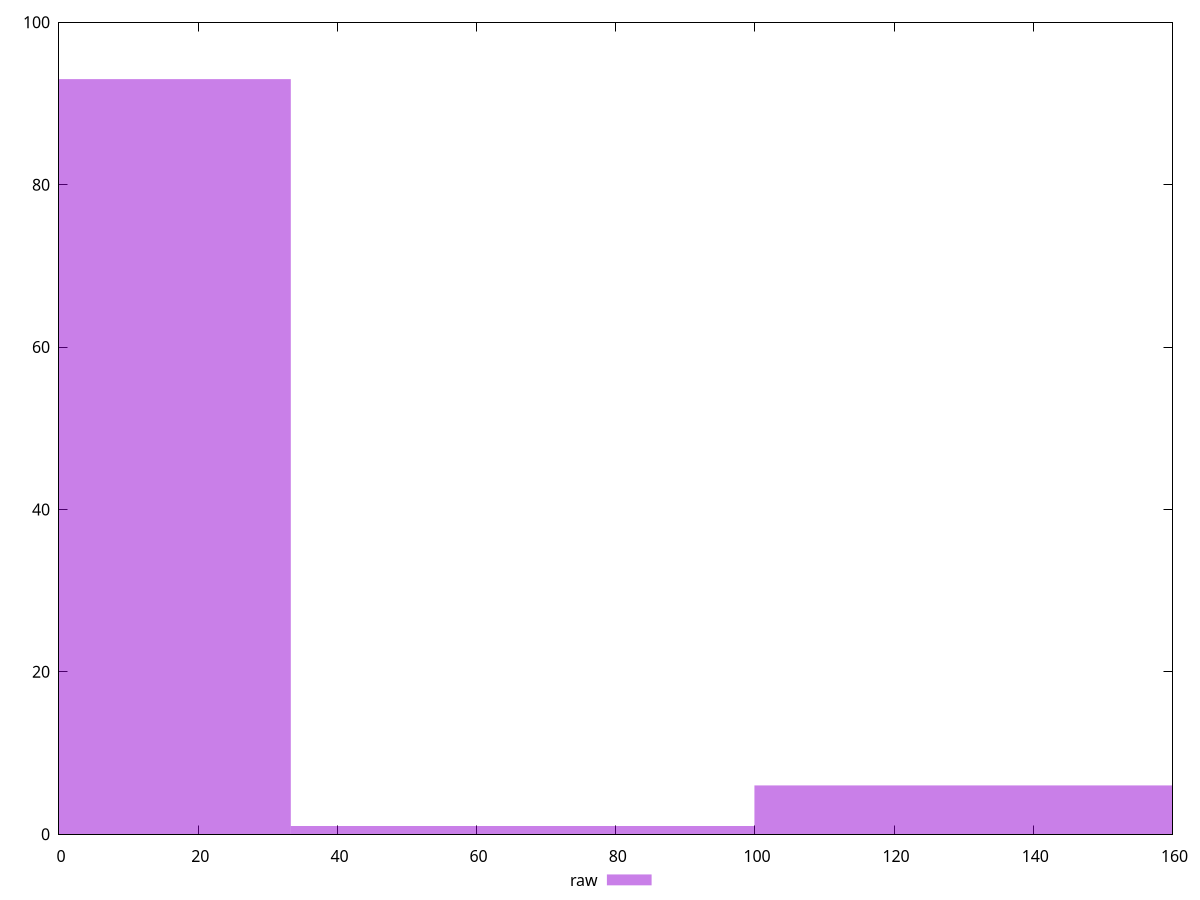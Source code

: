 reset

$raw <<EOF
66.61704122870199 1
0 93
133.23408245740399 6
EOF

set key outside below
set boxwidth 66.61704122870199
set xrange [0:160]
set yrange [0:100]
set trange [0:100]
set style fill transparent solid 0.5 noborder
set terminal svg size 640, 490 enhanced background rgb 'white'
set output "report_00015_2021-02-09T16-11-33.973Z/unminified-css/samples/pages+cached/raw/histogram.svg"

plot $raw title "raw" with boxes

reset
